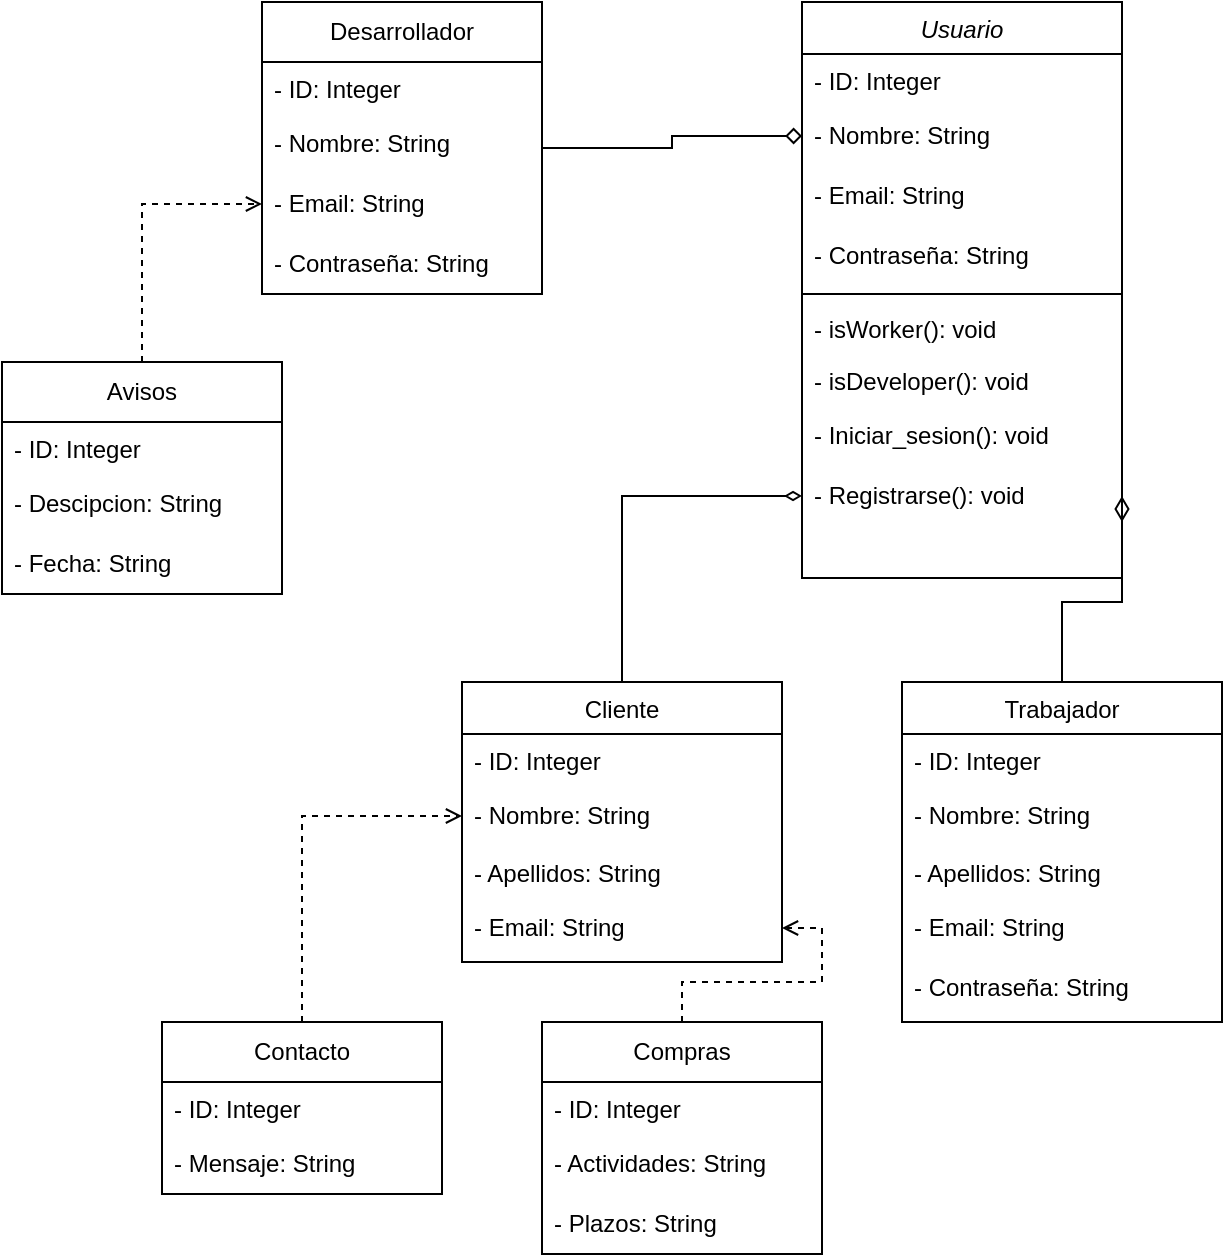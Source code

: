 <mxfile version="24.3.1" type="github">
  <diagram id="C5RBs43oDa-KdzZeNtuy" name="Page-1">
    <mxGraphModel dx="1434" dy="742" grid="1" gridSize="10" guides="1" tooltips="1" connect="1" arrows="1" fold="1" page="1" pageScale="1" pageWidth="827" pageHeight="1169" math="0" shadow="0">
      <root>
        <mxCell id="WIyWlLk6GJQsqaUBKTNV-0" />
        <mxCell id="WIyWlLk6GJQsqaUBKTNV-1" parent="WIyWlLk6GJQsqaUBKTNV-0" />
        <mxCell id="zkfFHV4jXpPFQw0GAbJ--0" value="Usuario" style="swimlane;fontStyle=2;align=center;verticalAlign=top;childLayout=stackLayout;horizontal=1;startSize=26;horizontalStack=0;resizeParent=1;resizeLast=0;collapsible=1;marginBottom=0;rounded=0;shadow=0;strokeWidth=1;" parent="WIyWlLk6GJQsqaUBKTNV-1" vertex="1">
          <mxGeometry x="420" y="20" width="160" height="288" as="geometry">
            <mxRectangle x="230" y="140" width="160" height="26" as="alternateBounds" />
          </mxGeometry>
        </mxCell>
        <mxCell id="xCKa0ipeCqc7AowsJLKn-46" value="- ID: Integer" style="text;align=left;verticalAlign=top;spacingLeft=4;spacingRight=4;overflow=hidden;rotatable=0;points=[[0,0.5],[1,0.5]];portConstraint=eastwest;" parent="zkfFHV4jXpPFQw0GAbJ--0" vertex="1">
          <mxGeometry y="26" width="160" height="26" as="geometry" />
        </mxCell>
        <mxCell id="xCKa0ipeCqc7AowsJLKn-47" value="- Nombre: String" style="text;strokeColor=none;fillColor=none;align=left;verticalAlign=middle;spacingLeft=4;spacingRight=4;overflow=hidden;points=[[0,0.5],[1,0.5]];portConstraint=eastwest;rotatable=0;whiteSpace=wrap;html=1;" parent="zkfFHV4jXpPFQw0GAbJ--0" vertex="1">
          <mxGeometry y="52" width="160" height="30" as="geometry" />
        </mxCell>
        <mxCell id="xCKa0ipeCqc7AowsJLKn-48" value="- Email: String" style="text;strokeColor=none;fillColor=none;align=left;verticalAlign=middle;spacingLeft=4;spacingRight=4;overflow=hidden;points=[[0,0.5],[1,0.5]];portConstraint=eastwest;rotatable=0;whiteSpace=wrap;html=1;" parent="zkfFHV4jXpPFQw0GAbJ--0" vertex="1">
          <mxGeometry y="82" width="160" height="30" as="geometry" />
        </mxCell>
        <mxCell id="xCKa0ipeCqc7AowsJLKn-49" value="- Contraseña: String" style="text;strokeColor=none;fillColor=none;align=left;verticalAlign=middle;spacingLeft=4;spacingRight=4;overflow=hidden;points=[[0,0.5],[1,0.5]];portConstraint=eastwest;rotatable=0;whiteSpace=wrap;html=1;" parent="zkfFHV4jXpPFQw0GAbJ--0" vertex="1">
          <mxGeometry y="112" width="160" height="30" as="geometry" />
        </mxCell>
        <mxCell id="zkfFHV4jXpPFQw0GAbJ--4" value="" style="line;html=1;strokeWidth=1;align=left;verticalAlign=middle;spacingTop=-1;spacingLeft=3;spacingRight=3;rotatable=0;labelPosition=right;points=[];portConstraint=eastwest;" parent="zkfFHV4jXpPFQw0GAbJ--0" vertex="1">
          <mxGeometry y="142" width="160" height="8" as="geometry" />
        </mxCell>
        <mxCell id="zkfFHV4jXpPFQw0GAbJ--5" value="- isWorker(): void" style="text;align=left;verticalAlign=top;spacingLeft=4;spacingRight=4;overflow=hidden;rotatable=0;points=[[0,0.5],[1,0.5]];portConstraint=eastwest;" parent="zkfFHV4jXpPFQw0GAbJ--0" vertex="1">
          <mxGeometry y="150" width="160" height="26" as="geometry" />
        </mxCell>
        <mxCell id="xCKa0ipeCqc7AowsJLKn-1" value="- isDeveloper(): void" style="text;align=left;verticalAlign=top;spacingLeft=4;spacingRight=4;overflow=hidden;rotatable=0;points=[[0,0.5],[1,0.5]];portConstraint=eastwest;" parent="zkfFHV4jXpPFQw0GAbJ--0" vertex="1">
          <mxGeometry y="176" width="160" height="26" as="geometry" />
        </mxCell>
        <mxCell id="xCKa0ipeCqc7AowsJLKn-34" value="- Iniciar_sesion(): void" style="text;strokeColor=none;fillColor=none;align=left;verticalAlign=middle;spacingLeft=4;spacingRight=4;overflow=hidden;points=[[0,0.5],[1,0.5]];portConstraint=eastwest;rotatable=0;whiteSpace=wrap;html=1;" parent="zkfFHV4jXpPFQw0GAbJ--0" vertex="1">
          <mxGeometry y="202" width="160" height="30" as="geometry" />
        </mxCell>
        <mxCell id="xCKa0ipeCqc7AowsJLKn-35" value="- Registrarse(): void" style="text;strokeColor=none;fillColor=none;align=left;verticalAlign=middle;spacingLeft=4;spacingRight=4;overflow=hidden;points=[[0,0.5],[1,0.5]];portConstraint=eastwest;rotatable=0;whiteSpace=wrap;html=1;" parent="zkfFHV4jXpPFQw0GAbJ--0" vertex="1">
          <mxGeometry y="232" width="160" height="30" as="geometry" />
        </mxCell>
        <mxCell id="xCKa0ipeCqc7AowsJLKn-3" style="edgeStyle=orthogonalEdgeStyle;rounded=0;orthogonalLoop=1;jettySize=auto;html=1;endArrow=diamondThin;endFill=0;exitX=0.5;exitY=0;exitDx=0;exitDy=0;entryX=0;entryY=0.5;entryDx=0;entryDy=0;" parent="WIyWlLk6GJQsqaUBKTNV-1" source="zkfFHV4jXpPFQw0GAbJ--6" target="xCKa0ipeCqc7AowsJLKn-35" edge="1">
          <mxGeometry relative="1" as="geometry">
            <mxPoint x="440" y="320" as="targetPoint" />
          </mxGeometry>
        </mxCell>
        <mxCell id="zkfFHV4jXpPFQw0GAbJ--6" value="Cliente" style="swimlane;fontStyle=0;align=center;verticalAlign=top;childLayout=stackLayout;horizontal=1;startSize=26;horizontalStack=0;resizeParent=1;resizeLast=0;collapsible=1;marginBottom=0;rounded=0;shadow=0;strokeWidth=1;" parent="WIyWlLk6GJQsqaUBKTNV-1" vertex="1">
          <mxGeometry x="250" y="360" width="160" height="140" as="geometry">
            <mxRectangle x="130" y="380" width="160" height="26" as="alternateBounds" />
          </mxGeometry>
        </mxCell>
        <mxCell id="xCKa0ipeCqc7AowsJLKn-42" value="- ID: Integer" style="text;align=left;verticalAlign=top;spacingLeft=4;spacingRight=4;overflow=hidden;rotatable=0;points=[[0,0.5],[1,0.5]];portConstraint=eastwest;" parent="zkfFHV4jXpPFQw0GAbJ--6" vertex="1">
          <mxGeometry y="26" width="160" height="26" as="geometry" />
        </mxCell>
        <mxCell id="xCKa0ipeCqc7AowsJLKn-43" value="- Nombre: String" style="text;strokeColor=none;fillColor=none;align=left;verticalAlign=middle;spacingLeft=4;spacingRight=4;overflow=hidden;points=[[0,0.5],[1,0.5]];portConstraint=eastwest;rotatable=0;whiteSpace=wrap;html=1;" parent="zkfFHV4jXpPFQw0GAbJ--6" vertex="1">
          <mxGeometry y="52" width="160" height="30" as="geometry" />
        </mxCell>
        <mxCell id="xCKa0ipeCqc7AowsJLKn-44" value="- Apellidos: String" style="text;align=left;verticalAlign=top;spacingLeft=4;spacingRight=4;overflow=hidden;rotatable=0;points=[[0,0.5],[1,0.5]];portConstraint=eastwest;" parent="zkfFHV4jXpPFQw0GAbJ--6" vertex="1">
          <mxGeometry y="82" width="160" height="26" as="geometry" />
        </mxCell>
        <mxCell id="xCKa0ipeCqc7AowsJLKn-45" value="- Email: String" style="text;strokeColor=none;fillColor=none;align=left;verticalAlign=middle;spacingLeft=4;spacingRight=4;overflow=hidden;points=[[0,0.5],[1,0.5]];portConstraint=eastwest;rotatable=0;whiteSpace=wrap;html=1;" parent="zkfFHV4jXpPFQw0GAbJ--6" vertex="1">
          <mxGeometry y="108" width="160" height="30" as="geometry" />
        </mxCell>
        <mxCell id="zkfFHV4jXpPFQw0GAbJ--13" value="Trabajador" style="swimlane;fontStyle=0;align=center;verticalAlign=top;childLayout=stackLayout;horizontal=1;startSize=26;horizontalStack=0;resizeParent=1;resizeLast=0;collapsible=1;marginBottom=0;rounded=0;shadow=0;strokeWidth=1;" parent="WIyWlLk6GJQsqaUBKTNV-1" vertex="1">
          <mxGeometry x="470" y="360" width="160" height="170" as="geometry">
            <mxRectangle x="340" y="380" width="170" height="26" as="alternateBounds" />
          </mxGeometry>
        </mxCell>
        <mxCell id="xCKa0ipeCqc7AowsJLKn-38" value="- ID: Integer" style="text;align=left;verticalAlign=top;spacingLeft=4;spacingRight=4;overflow=hidden;rotatable=0;points=[[0,0.5],[1,0.5]];portConstraint=eastwest;" parent="zkfFHV4jXpPFQw0GAbJ--13" vertex="1">
          <mxGeometry y="26" width="160" height="26" as="geometry" />
        </mxCell>
        <mxCell id="xCKa0ipeCqc7AowsJLKn-39" value="- Nombre: String" style="text;strokeColor=none;fillColor=none;align=left;verticalAlign=middle;spacingLeft=4;spacingRight=4;overflow=hidden;points=[[0,0.5],[1,0.5]];portConstraint=eastwest;rotatable=0;whiteSpace=wrap;html=1;" parent="zkfFHV4jXpPFQw0GAbJ--13" vertex="1">
          <mxGeometry y="52" width="160" height="30" as="geometry" />
        </mxCell>
        <mxCell id="xCKa0ipeCqc7AowsJLKn-7" value="- Apellidos: String" style="text;align=left;verticalAlign=top;spacingLeft=4;spacingRight=4;overflow=hidden;rotatable=0;points=[[0,0.5],[1,0.5]];portConstraint=eastwest;" parent="zkfFHV4jXpPFQw0GAbJ--13" vertex="1">
          <mxGeometry y="82" width="160" height="26" as="geometry" />
        </mxCell>
        <mxCell id="xCKa0ipeCqc7AowsJLKn-40" value="- Email: String" style="text;strokeColor=none;fillColor=none;align=left;verticalAlign=middle;spacingLeft=4;spacingRight=4;overflow=hidden;points=[[0,0.5],[1,0.5]];portConstraint=eastwest;rotatable=0;whiteSpace=wrap;html=1;" parent="zkfFHV4jXpPFQw0GAbJ--13" vertex="1">
          <mxGeometry y="108" width="160" height="30" as="geometry" />
        </mxCell>
        <mxCell id="xCKa0ipeCqc7AowsJLKn-41" value="- Contraseña: String" style="text;strokeColor=none;fillColor=none;align=left;verticalAlign=middle;spacingLeft=4;spacingRight=4;overflow=hidden;points=[[0,0.5],[1,0.5]];portConstraint=eastwest;rotatable=0;whiteSpace=wrap;html=1;" parent="zkfFHV4jXpPFQw0GAbJ--13" vertex="1">
          <mxGeometry y="138" width="160" height="30" as="geometry" />
        </mxCell>
        <mxCell id="zkfFHV4jXpPFQw0GAbJ--16" value="" style="endArrow=diamondThin;endSize=10;endFill=0;shadow=0;strokeWidth=1;rounded=0;curved=0;edgeStyle=elbowEdgeStyle;elbow=vertical;entryX=1;entryY=0.5;entryDx=0;entryDy=0;exitX=0.5;exitY=0;exitDx=0;exitDy=0;" parent="WIyWlLk6GJQsqaUBKTNV-1" source="zkfFHV4jXpPFQw0GAbJ--13" target="xCKa0ipeCqc7AowsJLKn-35" edge="1">
          <mxGeometry width="160" relative="1" as="geometry">
            <mxPoint x="560" y="360" as="sourcePoint" />
            <mxPoint x="540" y="307" as="targetPoint" />
            <Array as="points">
              <mxPoint x="560" y="320" />
            </Array>
          </mxGeometry>
        </mxCell>
        <mxCell id="xCKa0ipeCqc7AowsJLKn-25" style="edgeStyle=orthogonalEdgeStyle;rounded=0;orthogonalLoop=1;jettySize=auto;html=1;entryX=0;entryY=0.5;entryDx=0;entryDy=0;endArrow=open;endFill=0;dashed=1;exitX=0.5;exitY=0;exitDx=0;exitDy=0;" parent="WIyWlLk6GJQsqaUBKTNV-1" source="xCKa0ipeCqc7AowsJLKn-9" target="xCKa0ipeCqc7AowsJLKn-43" edge="1">
          <mxGeometry relative="1" as="geometry" />
        </mxCell>
        <mxCell id="xCKa0ipeCqc7AowsJLKn-9" value="Contacto" style="swimlane;fontStyle=0;childLayout=stackLayout;horizontal=1;startSize=30;horizontalStack=0;resizeParent=1;resizeParentMax=0;resizeLast=0;collapsible=1;marginBottom=0;whiteSpace=wrap;html=1;" parent="WIyWlLk6GJQsqaUBKTNV-1" vertex="1">
          <mxGeometry x="100" y="530" width="140" height="86" as="geometry" />
        </mxCell>
        <mxCell id="zAy5JhXT5gN1dP9ICcku-5" value="- ID: Integer" style="text;align=left;verticalAlign=top;spacingLeft=4;spacingRight=4;overflow=hidden;rotatable=0;points=[[0,0.5],[1,0.5]];portConstraint=eastwest;" vertex="1" parent="xCKa0ipeCqc7AowsJLKn-9">
          <mxGeometry y="30" width="140" height="26" as="geometry" />
        </mxCell>
        <mxCell id="xCKa0ipeCqc7AowsJLKn-12" value="- Mensaje: String" style="text;strokeColor=none;fillColor=none;align=left;verticalAlign=middle;spacingLeft=4;spacingRight=4;overflow=hidden;points=[[0,0.5],[1,0.5]];portConstraint=eastwest;rotatable=0;whiteSpace=wrap;html=1;" parent="xCKa0ipeCqc7AowsJLKn-9" vertex="1">
          <mxGeometry y="56" width="140" height="30" as="geometry" />
        </mxCell>
        <mxCell id="xCKa0ipeCqc7AowsJLKn-26" style="edgeStyle=orthogonalEdgeStyle;rounded=0;orthogonalLoop=1;jettySize=auto;html=1;exitX=0.5;exitY=0;exitDx=0;exitDy=0;entryX=1;entryY=0.5;entryDx=0;entryDy=0;endArrow=open;endFill=0;dashed=1;" parent="WIyWlLk6GJQsqaUBKTNV-1" source="xCKa0ipeCqc7AowsJLKn-13" target="xCKa0ipeCqc7AowsJLKn-45" edge="1">
          <mxGeometry relative="1" as="geometry" />
        </mxCell>
        <mxCell id="xCKa0ipeCqc7AowsJLKn-13" value="Compras" style="swimlane;fontStyle=0;childLayout=stackLayout;horizontal=1;startSize=30;horizontalStack=0;resizeParent=1;resizeParentMax=0;resizeLast=0;collapsible=1;marginBottom=0;whiteSpace=wrap;html=1;" parent="WIyWlLk6GJQsqaUBKTNV-1" vertex="1">
          <mxGeometry x="290" y="530" width="140" height="116" as="geometry" />
        </mxCell>
        <mxCell id="zAy5JhXT5gN1dP9ICcku-6" value="- ID: Integer" style="text;align=left;verticalAlign=top;spacingLeft=4;spacingRight=4;overflow=hidden;rotatable=0;points=[[0,0.5],[1,0.5]];portConstraint=eastwest;" vertex="1" parent="xCKa0ipeCqc7AowsJLKn-13">
          <mxGeometry y="30" width="140" height="26" as="geometry" />
        </mxCell>
        <mxCell id="xCKa0ipeCqc7AowsJLKn-14" value="- Actividades: String" style="text;strokeColor=none;fillColor=none;align=left;verticalAlign=middle;spacingLeft=4;spacingRight=4;overflow=hidden;points=[[0,0.5],[1,0.5]];portConstraint=eastwest;rotatable=0;whiteSpace=wrap;html=1;" parent="xCKa0ipeCqc7AowsJLKn-13" vertex="1">
          <mxGeometry y="56" width="140" height="30" as="geometry" />
        </mxCell>
        <mxCell id="xCKa0ipeCqc7AowsJLKn-15" value="- Plazos: String" style="text;strokeColor=none;fillColor=none;align=left;verticalAlign=middle;spacingLeft=4;spacingRight=4;overflow=hidden;points=[[0,0.5],[1,0.5]];portConstraint=eastwest;rotatable=0;whiteSpace=wrap;html=1;" parent="xCKa0ipeCqc7AowsJLKn-13" vertex="1">
          <mxGeometry y="86" width="140" height="30" as="geometry" />
        </mxCell>
        <mxCell id="xCKa0ipeCqc7AowsJLKn-28" style="edgeStyle=orthogonalEdgeStyle;rounded=0;orthogonalLoop=1;jettySize=auto;html=1;entryX=0;entryY=0.5;entryDx=0;entryDy=0;endArrow=open;endFill=0;dashed=1;" parent="WIyWlLk6GJQsqaUBKTNV-1" source="xCKa0ipeCqc7AowsJLKn-17" target="xCKa0ipeCqc7AowsJLKn-23" edge="1">
          <mxGeometry relative="1" as="geometry" />
        </mxCell>
        <mxCell id="xCKa0ipeCqc7AowsJLKn-17" value="Avisos" style="swimlane;fontStyle=0;childLayout=stackLayout;horizontal=1;startSize=30;horizontalStack=0;resizeParent=1;resizeParentMax=0;resizeLast=0;collapsible=1;marginBottom=0;whiteSpace=wrap;html=1;" parent="WIyWlLk6GJQsqaUBKTNV-1" vertex="1">
          <mxGeometry x="20" y="200" width="140" height="116" as="geometry" />
        </mxCell>
        <mxCell id="zAy5JhXT5gN1dP9ICcku-7" value="- ID: Integer" style="text;align=left;verticalAlign=top;spacingLeft=4;spacingRight=4;overflow=hidden;rotatable=0;points=[[0,0.5],[1,0.5]];portConstraint=eastwest;" vertex="1" parent="xCKa0ipeCqc7AowsJLKn-17">
          <mxGeometry y="30" width="140" height="26" as="geometry" />
        </mxCell>
        <mxCell id="xCKa0ipeCqc7AowsJLKn-18" value="- Descipcion: String" style="text;strokeColor=none;fillColor=none;align=left;verticalAlign=middle;spacingLeft=4;spacingRight=4;overflow=hidden;points=[[0,0.5],[1,0.5]];portConstraint=eastwest;rotatable=0;whiteSpace=wrap;html=1;" parent="xCKa0ipeCqc7AowsJLKn-17" vertex="1">
          <mxGeometry y="56" width="140" height="30" as="geometry" />
        </mxCell>
        <mxCell id="xCKa0ipeCqc7AowsJLKn-29" value="- Fecha: String" style="text;strokeColor=none;fillColor=none;align=left;verticalAlign=middle;spacingLeft=4;spacingRight=4;overflow=hidden;points=[[0,0.5],[1,0.5]];portConstraint=eastwest;rotatable=0;whiteSpace=wrap;html=1;" parent="xCKa0ipeCqc7AowsJLKn-17" vertex="1">
          <mxGeometry y="86" width="140" height="30" as="geometry" />
        </mxCell>
        <mxCell id="xCKa0ipeCqc7AowsJLKn-27" style="edgeStyle=orthogonalEdgeStyle;rounded=0;orthogonalLoop=1;jettySize=auto;html=1;entryX=0;entryY=0.5;entryDx=0;entryDy=0;endArrow=diamond;endFill=0;" parent="WIyWlLk6GJQsqaUBKTNV-1" source="xCKa0ipeCqc7AowsJLKn-21" target="xCKa0ipeCqc7AowsJLKn-47" edge="1">
          <mxGeometry relative="1" as="geometry" />
        </mxCell>
        <mxCell id="xCKa0ipeCqc7AowsJLKn-21" value="Desarrollador" style="swimlane;fontStyle=0;childLayout=stackLayout;horizontal=1;startSize=30;horizontalStack=0;resizeParent=1;resizeParentMax=0;resizeLast=0;collapsible=1;marginBottom=0;whiteSpace=wrap;html=1;" parent="WIyWlLk6GJQsqaUBKTNV-1" vertex="1">
          <mxGeometry x="150" y="20" width="140" height="146" as="geometry" />
        </mxCell>
        <mxCell id="xCKa0ipeCqc7AowsJLKn-37" value="- ID: Integer" style="text;align=left;verticalAlign=top;spacingLeft=4;spacingRight=4;overflow=hidden;rotatable=0;points=[[0,0.5],[1,0.5]];portConstraint=eastwest;" parent="xCKa0ipeCqc7AowsJLKn-21" vertex="1">
          <mxGeometry y="30" width="140" height="26" as="geometry" />
        </mxCell>
        <mxCell id="xCKa0ipeCqc7AowsJLKn-22" value="- Nombre: String" style="text;strokeColor=none;fillColor=none;align=left;verticalAlign=middle;spacingLeft=4;spacingRight=4;overflow=hidden;points=[[0,0.5],[1,0.5]];portConstraint=eastwest;rotatable=0;whiteSpace=wrap;html=1;" parent="xCKa0ipeCqc7AowsJLKn-21" vertex="1">
          <mxGeometry y="56" width="140" height="30" as="geometry" />
        </mxCell>
        <mxCell id="xCKa0ipeCqc7AowsJLKn-23" value="- Email: String" style="text;strokeColor=none;fillColor=none;align=left;verticalAlign=middle;spacingLeft=4;spacingRight=4;overflow=hidden;points=[[0,0.5],[1,0.5]];portConstraint=eastwest;rotatable=0;whiteSpace=wrap;html=1;" parent="xCKa0ipeCqc7AowsJLKn-21" vertex="1">
          <mxGeometry y="86" width="140" height="30" as="geometry" />
        </mxCell>
        <mxCell id="xCKa0ipeCqc7AowsJLKn-24" value="- Contraseña: String" style="text;strokeColor=none;fillColor=none;align=left;verticalAlign=middle;spacingLeft=4;spacingRight=4;overflow=hidden;points=[[0,0.5],[1,0.5]];portConstraint=eastwest;rotatable=0;whiteSpace=wrap;html=1;" parent="xCKa0ipeCqc7AowsJLKn-21" vertex="1">
          <mxGeometry y="116" width="140" height="30" as="geometry" />
        </mxCell>
      </root>
    </mxGraphModel>
  </diagram>
</mxfile>
